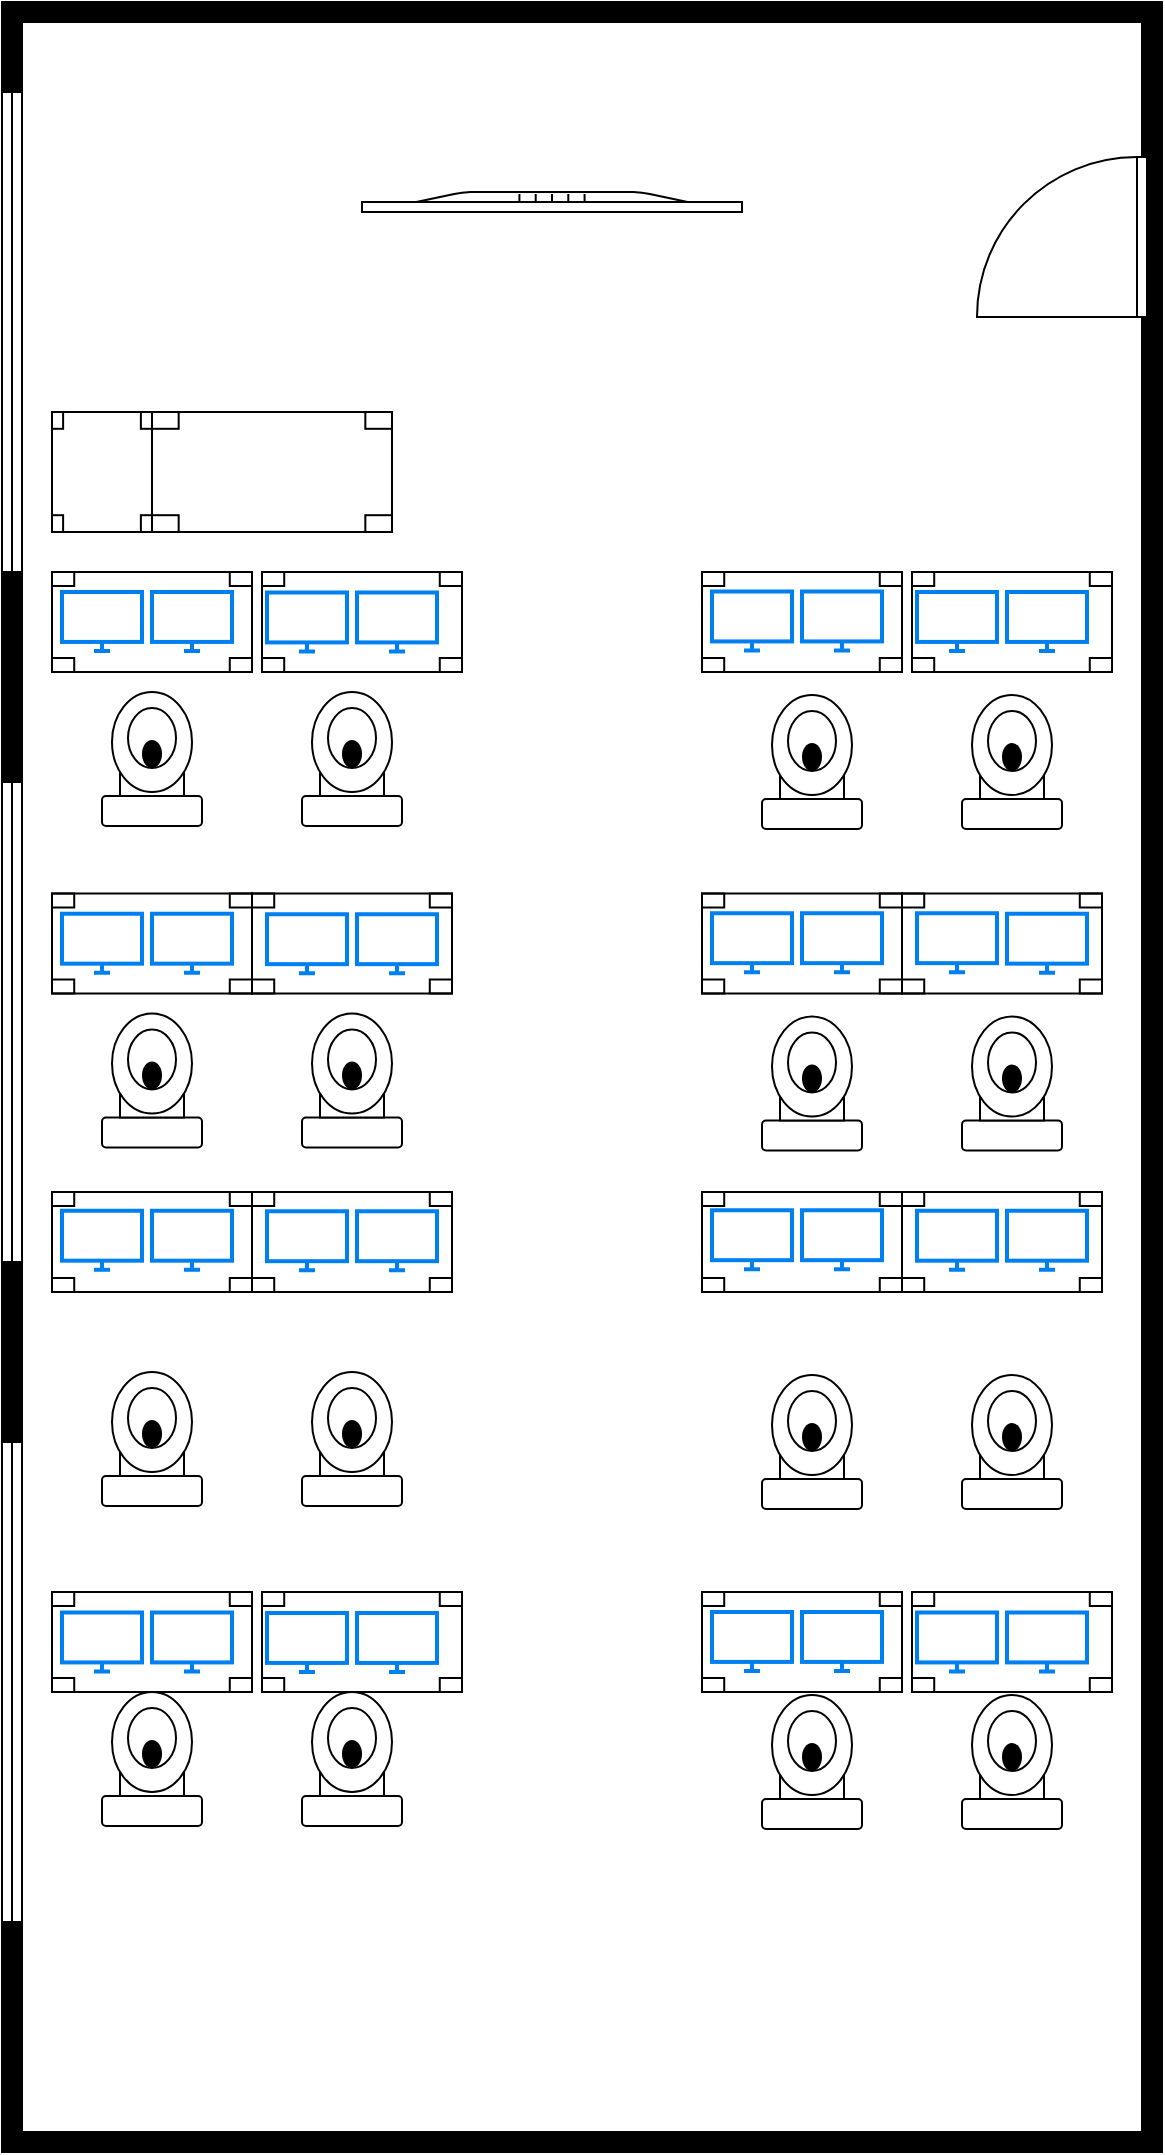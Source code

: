 <mxfile version="24.1.0" type="github">
  <diagram name="Stránka-1" id="7OuR9GHxpXgs6eLxH3t9">
    <mxGraphModel dx="2390" dy="1287" grid="1" gridSize="10" guides="1" tooltips="1" connect="1" arrows="1" fold="1" page="1" pageScale="1" pageWidth="4681" pageHeight="3300" math="0" shadow="0">
      <root>
        <mxCell id="0" />
        <mxCell id="1" parent="0" />
        <mxCell id="nHqA-4sxTTQiNWwl88GU-1" value="" style="verticalLabelPosition=bottom;html=1;verticalAlign=top;align=center;shape=mxgraph.floorplan.room;fillColor=strokeColor;rotation=-90;" vertex="1" parent="1">
          <mxGeometry x="1792.5" y="1362.5" width="1075" height="580" as="geometry" />
        </mxCell>
        <mxCell id="nHqA-4sxTTQiNWwl88GU-5" value="" style="verticalLabelPosition=bottom;html=1;verticalAlign=top;align=center;shape=mxgraph.floorplan.doorRight;aspect=fixed;rotation=90;" vertex="1" parent="1">
          <mxGeometry x="2530" y="1190" width="80" height="85" as="geometry" />
        </mxCell>
        <mxCell id="nHqA-4sxTTQiNWwl88GU-6" value="" style="verticalLabelPosition=bottom;html=1;verticalAlign=top;align=center;shape=mxgraph.floorplan.flat_tv;" vertex="1" parent="1">
          <mxGeometry x="2220" y="1210" width="190" height="10" as="geometry" />
        </mxCell>
        <mxCell id="nHqA-4sxTTQiNWwl88GU-8" value="" style="verticalLabelPosition=bottom;html=1;verticalAlign=top;align=center;shape=mxgraph.floorplan.table;" vertex="1" parent="1">
          <mxGeometry x="2115" y="1320" width="120" height="60" as="geometry" />
        </mxCell>
        <mxCell id="nHqA-4sxTTQiNWwl88GU-9" value="" style="verticalLabelPosition=bottom;html=1;verticalAlign=top;align=center;shape=mxgraph.floorplan.table;" vertex="1" parent="1">
          <mxGeometry x="2065" y="1400" width="100" height="50" as="geometry" />
        </mxCell>
        <mxCell id="nHqA-4sxTTQiNWwl88GU-13" value="" style="verticalLabelPosition=bottom;html=1;verticalAlign=top;align=center;shape=mxgraph.floorplan.window;rotation=90;" vertex="1" parent="1">
          <mxGeometry x="1925" y="1275" width="240" height="10" as="geometry" />
        </mxCell>
        <mxCell id="nHqA-4sxTTQiNWwl88GU-15" value="" style="verticalLabelPosition=bottom;html=1;verticalAlign=top;align=center;shape=mxgraph.floorplan.window;rotation=90;" vertex="1" parent="1">
          <mxGeometry x="1925" y="1950" width="240" height="10" as="geometry" />
        </mxCell>
        <mxCell id="nHqA-4sxTTQiNWwl88GU-16" value="" style="verticalLabelPosition=bottom;html=1;verticalAlign=top;align=center;shape=mxgraph.floorplan.table;" vertex="1" parent="1">
          <mxGeometry x="2065" y="1320" width="50" height="60" as="geometry" />
        </mxCell>
        <mxCell id="nHqA-4sxTTQiNWwl88GU-17" value="" style="verticalLabelPosition=bottom;html=1;verticalAlign=top;align=center;shape=mxgraph.floorplan.table;" vertex="1" parent="1">
          <mxGeometry x="2065" y="1560.75" width="100" height="50" as="geometry" />
        </mxCell>
        <mxCell id="nHqA-4sxTTQiNWwl88GU-18" value="" style="verticalLabelPosition=bottom;html=1;verticalAlign=top;align=center;shape=mxgraph.floorplan.table;" vertex="1" parent="1">
          <mxGeometry x="2065" y="1710" width="100" height="50" as="geometry" />
        </mxCell>
        <mxCell id="nHqA-4sxTTQiNWwl88GU-19" value="" style="verticalLabelPosition=bottom;html=1;verticalAlign=top;align=center;shape=mxgraph.floorplan.table;" vertex="1" parent="1">
          <mxGeometry x="2065" y="1910" width="100" height="50" as="geometry" />
        </mxCell>
        <mxCell id="nHqA-4sxTTQiNWwl88GU-20" value="" style="verticalLabelPosition=bottom;html=1;verticalAlign=top;align=center;shape=mxgraph.floorplan.window;rotation=90;" vertex="1" parent="1">
          <mxGeometry x="1925" y="1620" width="240" height="10" as="geometry" />
        </mxCell>
        <mxCell id="nHqA-4sxTTQiNWwl88GU-21" value="" style="verticalLabelPosition=bottom;html=1;verticalAlign=top;align=center;shape=mxgraph.floorplan.table;" vertex="1" parent="1">
          <mxGeometry x="2165" y="1560.75" width="100" height="50" as="geometry" />
        </mxCell>
        <mxCell id="nHqA-4sxTTQiNWwl88GU-22" value="" style="verticalLabelPosition=bottom;html=1;verticalAlign=top;align=center;shape=mxgraph.floorplan.table;" vertex="1" parent="1">
          <mxGeometry x="2165" y="1710" width="100" height="50" as="geometry" />
        </mxCell>
        <mxCell id="nHqA-4sxTTQiNWwl88GU-23" value="" style="verticalLabelPosition=bottom;html=1;verticalAlign=top;align=center;shape=mxgraph.floorplan.table;" vertex="1" parent="1">
          <mxGeometry x="2170" y="1400" width="100" height="50" as="geometry" />
        </mxCell>
        <mxCell id="nHqA-4sxTTQiNWwl88GU-24" value="" style="verticalLabelPosition=bottom;html=1;verticalAlign=top;align=center;shape=mxgraph.floorplan.table;" vertex="1" parent="1">
          <mxGeometry x="2170" y="1910" width="100" height="50" as="geometry" />
        </mxCell>
        <mxCell id="nHqA-4sxTTQiNWwl88GU-25" value="" style="verticalLabelPosition=bottom;html=1;verticalAlign=top;align=center;shape=mxgraph.floorplan.table;" vertex="1" parent="1">
          <mxGeometry x="2390" y="1400" width="100" height="50" as="geometry" />
        </mxCell>
        <mxCell id="nHqA-4sxTTQiNWwl88GU-26" value="" style="verticalLabelPosition=bottom;html=1;verticalAlign=top;align=center;shape=mxgraph.floorplan.table;" vertex="1" parent="1">
          <mxGeometry x="2390" y="1560.75" width="100" height="50" as="geometry" />
        </mxCell>
        <mxCell id="nHqA-4sxTTQiNWwl88GU-27" value="" style="verticalLabelPosition=bottom;html=1;verticalAlign=top;align=center;shape=mxgraph.floorplan.table;" vertex="1" parent="1">
          <mxGeometry x="2390" y="1710" width="100" height="50" as="geometry" />
        </mxCell>
        <mxCell id="nHqA-4sxTTQiNWwl88GU-28" value="" style="verticalLabelPosition=bottom;html=1;verticalAlign=top;align=center;shape=mxgraph.floorplan.table;" vertex="1" parent="1">
          <mxGeometry x="2390" y="1910" width="100" height="50" as="geometry" />
        </mxCell>
        <mxCell id="nHqA-4sxTTQiNWwl88GU-29" value="" style="verticalLabelPosition=bottom;html=1;verticalAlign=top;align=center;shape=mxgraph.floorplan.table;" vertex="1" parent="1">
          <mxGeometry x="2490" y="1560.75" width="100" height="50" as="geometry" />
        </mxCell>
        <mxCell id="nHqA-4sxTTQiNWwl88GU-30" value="" style="verticalLabelPosition=bottom;html=1;verticalAlign=top;align=center;shape=mxgraph.floorplan.table;" vertex="1" parent="1">
          <mxGeometry x="2490" y="1710" width="100" height="50" as="geometry" />
        </mxCell>
        <mxCell id="nHqA-4sxTTQiNWwl88GU-31" value="" style="verticalLabelPosition=bottom;html=1;verticalAlign=top;align=center;shape=mxgraph.floorplan.table;" vertex="1" parent="1">
          <mxGeometry x="2495" y="1400" width="100" height="50" as="geometry" />
        </mxCell>
        <mxCell id="nHqA-4sxTTQiNWwl88GU-32" value="" style="verticalLabelPosition=bottom;html=1;verticalAlign=top;align=center;shape=mxgraph.floorplan.table;" vertex="1" parent="1">
          <mxGeometry x="2495" y="1910" width="100" height="50" as="geometry" />
        </mxCell>
        <mxCell id="nHqA-4sxTTQiNWwl88GU-33" value="" style="verticalLabelPosition=bottom;html=1;verticalAlign=top;align=center;shape=mxgraph.floorplan.toilet;rotation=-180;" vertex="1" parent="1">
          <mxGeometry x="2090" y="1460" width="50" height="67" as="geometry" />
        </mxCell>
        <mxCell id="nHqA-4sxTTQiNWwl88GU-34" value="" style="verticalLabelPosition=bottom;html=1;verticalAlign=top;align=center;shape=mxgraph.floorplan.toilet;rotation=-180;" vertex="1" parent="1">
          <mxGeometry x="2190" y="1460" width="50" height="67" as="geometry" />
        </mxCell>
        <mxCell id="nHqA-4sxTTQiNWwl88GU-35" value="" style="verticalLabelPosition=bottom;html=1;verticalAlign=top;align=center;shape=mxgraph.floorplan.toilet;rotation=-180;" vertex="1" parent="1">
          <mxGeometry x="2090" y="1620.75" width="50" height="67" as="geometry" />
        </mxCell>
        <mxCell id="nHqA-4sxTTQiNWwl88GU-36" value="" style="verticalLabelPosition=bottom;html=1;verticalAlign=top;align=center;shape=mxgraph.floorplan.toilet;rotation=-180;" vertex="1" parent="1">
          <mxGeometry x="2190" y="1620.75" width="50" height="67" as="geometry" />
        </mxCell>
        <mxCell id="nHqA-4sxTTQiNWwl88GU-37" value="" style="verticalLabelPosition=bottom;html=1;verticalAlign=top;align=center;shape=mxgraph.floorplan.toilet;rotation=-180;" vertex="1" parent="1">
          <mxGeometry x="2420" y="1461.5" width="50" height="67" as="geometry" />
        </mxCell>
        <mxCell id="nHqA-4sxTTQiNWwl88GU-38" value="" style="verticalLabelPosition=bottom;html=1;verticalAlign=top;align=center;shape=mxgraph.floorplan.toilet;rotation=-180;" vertex="1" parent="1">
          <mxGeometry x="2520" y="1461.5" width="50" height="67" as="geometry" />
        </mxCell>
        <mxCell id="nHqA-4sxTTQiNWwl88GU-39" value="" style="verticalLabelPosition=bottom;html=1;verticalAlign=top;align=center;shape=mxgraph.floorplan.toilet;rotation=-180;" vertex="1" parent="1">
          <mxGeometry x="2420" y="1622.25" width="50" height="67" as="geometry" />
        </mxCell>
        <mxCell id="nHqA-4sxTTQiNWwl88GU-40" value="" style="verticalLabelPosition=bottom;html=1;verticalAlign=top;align=center;shape=mxgraph.floorplan.toilet;rotation=-180;" vertex="1" parent="1">
          <mxGeometry x="2520" y="1622.25" width="50" height="67" as="geometry" />
        </mxCell>
        <mxCell id="nHqA-4sxTTQiNWwl88GU-43" value="" style="verticalLabelPosition=bottom;html=1;verticalAlign=top;align=center;shape=mxgraph.floorplan.toilet;rotation=-180;" vertex="1" parent="1">
          <mxGeometry x="2090" y="1800" width="50" height="67" as="geometry" />
        </mxCell>
        <mxCell id="nHqA-4sxTTQiNWwl88GU-44" value="" style="verticalLabelPosition=bottom;html=1;verticalAlign=top;align=center;shape=mxgraph.floorplan.toilet;rotation=-180;" vertex="1" parent="1">
          <mxGeometry x="2190" y="1800" width="50" height="67" as="geometry" />
        </mxCell>
        <mxCell id="nHqA-4sxTTQiNWwl88GU-45" value="" style="verticalLabelPosition=bottom;html=1;verticalAlign=top;align=center;shape=mxgraph.floorplan.toilet;rotation=-180;" vertex="1" parent="1">
          <mxGeometry x="2090" y="1960" width="50" height="67" as="geometry" />
        </mxCell>
        <mxCell id="nHqA-4sxTTQiNWwl88GU-46" value="" style="verticalLabelPosition=bottom;html=1;verticalAlign=top;align=center;shape=mxgraph.floorplan.toilet;rotation=-180;" vertex="1" parent="1">
          <mxGeometry x="2190" y="1960" width="50" height="67" as="geometry" />
        </mxCell>
        <mxCell id="nHqA-4sxTTQiNWwl88GU-47" value="" style="verticalLabelPosition=bottom;html=1;verticalAlign=top;align=center;shape=mxgraph.floorplan.toilet;rotation=-180;" vertex="1" parent="1">
          <mxGeometry x="2420" y="1801.5" width="50" height="67" as="geometry" />
        </mxCell>
        <mxCell id="nHqA-4sxTTQiNWwl88GU-48" value="" style="verticalLabelPosition=bottom;html=1;verticalAlign=top;align=center;shape=mxgraph.floorplan.toilet;rotation=-180;" vertex="1" parent="1">
          <mxGeometry x="2520" y="1801.5" width="50" height="67" as="geometry" />
        </mxCell>
        <mxCell id="nHqA-4sxTTQiNWwl88GU-49" value="" style="verticalLabelPosition=bottom;html=1;verticalAlign=top;align=center;shape=mxgraph.floorplan.toilet;rotation=-180;" vertex="1" parent="1">
          <mxGeometry x="2420" y="1961.5" width="50" height="67" as="geometry" />
        </mxCell>
        <mxCell id="nHqA-4sxTTQiNWwl88GU-50" value="" style="verticalLabelPosition=bottom;html=1;verticalAlign=top;align=center;shape=mxgraph.floorplan.toilet;rotation=-180;" vertex="1" parent="1">
          <mxGeometry x="2520" y="1961.5" width="50" height="67" as="geometry" />
        </mxCell>
        <mxCell id="nHqA-4sxTTQiNWwl88GU-51" value="" style="html=1;verticalLabelPosition=bottom;align=center;labelBackgroundColor=#ffffff;verticalAlign=top;strokeWidth=2;strokeColor=#0080F0;shadow=0;dashed=0;shape=mxgraph.ios7.icons.monitor;rotation=0;" vertex="1" parent="1">
          <mxGeometry x="2070" y="1410" width="40" height="29.5" as="geometry" />
        </mxCell>
        <mxCell id="nHqA-4sxTTQiNWwl88GU-52" value="" style="html=1;verticalLabelPosition=bottom;align=center;labelBackgroundColor=#ffffff;verticalAlign=top;strokeWidth=2;strokeColor=#0080F0;shadow=0;dashed=0;shape=mxgraph.ios7.icons.monitor;rotation=0;" vertex="1" parent="1">
          <mxGeometry x="2115" y="1410" width="40" height="29.5" as="geometry" />
        </mxCell>
        <mxCell id="nHqA-4sxTTQiNWwl88GU-53" value="" style="html=1;verticalLabelPosition=bottom;align=center;labelBackgroundColor=#ffffff;verticalAlign=top;strokeWidth=2;strokeColor=#0080F0;shadow=0;dashed=0;shape=mxgraph.ios7.icons.monitor;rotation=0;" vertex="1" parent="1">
          <mxGeometry x="2172.5" y="1410.25" width="40" height="29.5" as="geometry" />
        </mxCell>
        <mxCell id="nHqA-4sxTTQiNWwl88GU-54" value="" style="html=1;verticalLabelPosition=bottom;align=center;labelBackgroundColor=#ffffff;verticalAlign=top;strokeWidth=2;strokeColor=#0080F0;shadow=0;dashed=0;shape=mxgraph.ios7.icons.monitor;rotation=0;" vertex="1" parent="1">
          <mxGeometry x="2217.5" y="1410.25" width="40" height="29.5" as="geometry" />
        </mxCell>
        <mxCell id="nHqA-4sxTTQiNWwl88GU-55" value="" style="html=1;verticalLabelPosition=bottom;align=center;labelBackgroundColor=#ffffff;verticalAlign=top;strokeWidth=2;strokeColor=#0080F0;shadow=0;dashed=0;shape=mxgraph.ios7.icons.monitor;rotation=0;" vertex="1" parent="1">
          <mxGeometry x="2070" y="1570.87" width="40" height="29.5" as="geometry" />
        </mxCell>
        <mxCell id="nHqA-4sxTTQiNWwl88GU-56" value="" style="html=1;verticalLabelPosition=bottom;align=center;labelBackgroundColor=#ffffff;verticalAlign=top;strokeWidth=2;strokeColor=#0080F0;shadow=0;dashed=0;shape=mxgraph.ios7.icons.monitor;rotation=0;" vertex="1" parent="1">
          <mxGeometry x="2115" y="1570.87" width="40" height="29.5" as="geometry" />
        </mxCell>
        <mxCell id="nHqA-4sxTTQiNWwl88GU-57" value="" style="html=1;verticalLabelPosition=bottom;align=center;labelBackgroundColor=#ffffff;verticalAlign=top;strokeWidth=2;strokeColor=#0080F0;shadow=0;dashed=0;shape=mxgraph.ios7.icons.monitor;rotation=0;" vertex="1" parent="1">
          <mxGeometry x="2172.5" y="1571.12" width="40" height="29.5" as="geometry" />
        </mxCell>
        <mxCell id="nHqA-4sxTTQiNWwl88GU-58" value="" style="html=1;verticalLabelPosition=bottom;align=center;labelBackgroundColor=#ffffff;verticalAlign=top;strokeWidth=2;strokeColor=#0080F0;shadow=0;dashed=0;shape=mxgraph.ios7.icons.monitor;rotation=0;" vertex="1" parent="1">
          <mxGeometry x="2217.5" y="1571.12" width="40" height="29.5" as="geometry" />
        </mxCell>
        <mxCell id="nHqA-4sxTTQiNWwl88GU-59" value="" style="html=1;verticalLabelPosition=bottom;align=center;labelBackgroundColor=#ffffff;verticalAlign=top;strokeWidth=2;strokeColor=#0080F0;shadow=0;dashed=0;shape=mxgraph.ios7.icons.monitor;rotation=0;" vertex="1" parent="1">
          <mxGeometry x="2070" y="1719.38" width="40" height="29.5" as="geometry" />
        </mxCell>
        <mxCell id="nHqA-4sxTTQiNWwl88GU-60" value="" style="html=1;verticalLabelPosition=bottom;align=center;labelBackgroundColor=#ffffff;verticalAlign=top;strokeWidth=2;strokeColor=#0080F0;shadow=0;dashed=0;shape=mxgraph.ios7.icons.monitor;rotation=0;" vertex="1" parent="1">
          <mxGeometry x="2115" y="1719.38" width="40" height="29.5" as="geometry" />
        </mxCell>
        <mxCell id="nHqA-4sxTTQiNWwl88GU-61" value="" style="html=1;verticalLabelPosition=bottom;align=center;labelBackgroundColor=#ffffff;verticalAlign=top;strokeWidth=2;strokeColor=#0080F0;shadow=0;dashed=0;shape=mxgraph.ios7.icons.monitor;rotation=0;" vertex="1" parent="1">
          <mxGeometry x="2172.5" y="1719.63" width="40" height="29.5" as="geometry" />
        </mxCell>
        <mxCell id="nHqA-4sxTTQiNWwl88GU-62" value="" style="html=1;verticalLabelPosition=bottom;align=center;labelBackgroundColor=#ffffff;verticalAlign=top;strokeWidth=2;strokeColor=#0080F0;shadow=0;dashed=0;shape=mxgraph.ios7.icons.monitor;rotation=0;" vertex="1" parent="1">
          <mxGeometry x="2217.5" y="1719.63" width="40" height="29.5" as="geometry" />
        </mxCell>
        <mxCell id="nHqA-4sxTTQiNWwl88GU-63" value="" style="html=1;verticalLabelPosition=bottom;align=center;labelBackgroundColor=#ffffff;verticalAlign=top;strokeWidth=2;strokeColor=#0080F0;shadow=0;dashed=0;shape=mxgraph.ios7.icons.monitor;rotation=0;" vertex="1" parent="1">
          <mxGeometry x="2070" y="1920.25" width="40" height="29.5" as="geometry" />
        </mxCell>
        <mxCell id="nHqA-4sxTTQiNWwl88GU-64" value="" style="html=1;verticalLabelPosition=bottom;align=center;labelBackgroundColor=#ffffff;verticalAlign=top;strokeWidth=2;strokeColor=#0080F0;shadow=0;dashed=0;shape=mxgraph.ios7.icons.monitor;rotation=0;" vertex="1" parent="1">
          <mxGeometry x="2115" y="1920.25" width="40" height="29.5" as="geometry" />
        </mxCell>
        <mxCell id="nHqA-4sxTTQiNWwl88GU-65" value="" style="html=1;verticalLabelPosition=bottom;align=center;labelBackgroundColor=#ffffff;verticalAlign=top;strokeWidth=2;strokeColor=#0080F0;shadow=0;dashed=0;shape=mxgraph.ios7.icons.monitor;rotation=0;" vertex="1" parent="1">
          <mxGeometry x="2172.5" y="1920.5" width="40" height="29.5" as="geometry" />
        </mxCell>
        <mxCell id="nHqA-4sxTTQiNWwl88GU-66" value="" style="html=1;verticalLabelPosition=bottom;align=center;labelBackgroundColor=#ffffff;verticalAlign=top;strokeWidth=2;strokeColor=#0080F0;shadow=0;dashed=0;shape=mxgraph.ios7.icons.monitor;rotation=0;" vertex="1" parent="1">
          <mxGeometry x="2217.5" y="1920.5" width="40" height="29.5" as="geometry" />
        </mxCell>
        <mxCell id="nHqA-4sxTTQiNWwl88GU-68" value="" style="html=1;verticalLabelPosition=bottom;align=center;labelBackgroundColor=#ffffff;verticalAlign=top;strokeWidth=2;strokeColor=#0080F0;shadow=0;dashed=0;shape=mxgraph.ios7.icons.monitor;rotation=0;" vertex="1" parent="1">
          <mxGeometry x="2395" y="1409.75" width="40" height="29.5" as="geometry" />
        </mxCell>
        <mxCell id="nHqA-4sxTTQiNWwl88GU-69" value="" style="html=1;verticalLabelPosition=bottom;align=center;labelBackgroundColor=#ffffff;verticalAlign=top;strokeWidth=2;strokeColor=#0080F0;shadow=0;dashed=0;shape=mxgraph.ios7.icons.monitor;rotation=0;" vertex="1" parent="1">
          <mxGeometry x="2440" y="1409.75" width="40" height="29.5" as="geometry" />
        </mxCell>
        <mxCell id="nHqA-4sxTTQiNWwl88GU-70" value="" style="html=1;verticalLabelPosition=bottom;align=center;labelBackgroundColor=#ffffff;verticalAlign=top;strokeWidth=2;strokeColor=#0080F0;shadow=0;dashed=0;shape=mxgraph.ios7.icons.monitor;rotation=0;" vertex="1" parent="1">
          <mxGeometry x="2497.5" y="1410" width="40" height="29.5" as="geometry" />
        </mxCell>
        <mxCell id="nHqA-4sxTTQiNWwl88GU-71" value="" style="html=1;verticalLabelPosition=bottom;align=center;labelBackgroundColor=#ffffff;verticalAlign=top;strokeWidth=2;strokeColor=#0080F0;shadow=0;dashed=0;shape=mxgraph.ios7.icons.monitor;rotation=0;" vertex="1" parent="1">
          <mxGeometry x="2542.5" y="1410" width="40" height="29.5" as="geometry" />
        </mxCell>
        <mxCell id="nHqA-4sxTTQiNWwl88GU-72" value="" style="html=1;verticalLabelPosition=bottom;align=center;labelBackgroundColor=#ffffff;verticalAlign=top;strokeWidth=2;strokeColor=#0080F0;shadow=0;dashed=0;shape=mxgraph.ios7.icons.monitor;rotation=0;" vertex="1" parent="1">
          <mxGeometry x="2395" y="1570.62" width="40" height="29.5" as="geometry" />
        </mxCell>
        <mxCell id="nHqA-4sxTTQiNWwl88GU-73" value="" style="html=1;verticalLabelPosition=bottom;align=center;labelBackgroundColor=#ffffff;verticalAlign=top;strokeWidth=2;strokeColor=#0080F0;shadow=0;dashed=0;shape=mxgraph.ios7.icons.monitor;rotation=0;" vertex="1" parent="1">
          <mxGeometry x="2440" y="1570.62" width="40" height="29.5" as="geometry" />
        </mxCell>
        <mxCell id="nHqA-4sxTTQiNWwl88GU-74" value="" style="html=1;verticalLabelPosition=bottom;align=center;labelBackgroundColor=#ffffff;verticalAlign=top;strokeWidth=2;strokeColor=#0080F0;shadow=0;dashed=0;shape=mxgraph.ios7.icons.monitor;rotation=0;" vertex="1" parent="1">
          <mxGeometry x="2542.5" y="1570.87" width="40" height="29.5" as="geometry" />
        </mxCell>
        <mxCell id="nHqA-4sxTTQiNWwl88GU-75" value="" style="html=1;verticalLabelPosition=bottom;align=center;labelBackgroundColor=#ffffff;verticalAlign=top;strokeWidth=2;strokeColor=#0080F0;shadow=0;dashed=0;shape=mxgraph.ios7.icons.monitor;rotation=0;" vertex="1" parent="1">
          <mxGeometry x="2395" y="1719.13" width="40" height="29.5" as="geometry" />
        </mxCell>
        <mxCell id="nHqA-4sxTTQiNWwl88GU-76" value="" style="html=1;verticalLabelPosition=bottom;align=center;labelBackgroundColor=#ffffff;verticalAlign=top;strokeWidth=2;strokeColor=#0080F0;shadow=0;dashed=0;shape=mxgraph.ios7.icons.monitor;rotation=0;" vertex="1" parent="1">
          <mxGeometry x="2440" y="1719.13" width="40" height="29.5" as="geometry" />
        </mxCell>
        <mxCell id="nHqA-4sxTTQiNWwl88GU-77" value="" style="html=1;verticalLabelPosition=bottom;align=center;labelBackgroundColor=#ffffff;verticalAlign=top;strokeWidth=2;strokeColor=#0080F0;shadow=0;dashed=0;shape=mxgraph.ios7.icons.monitor;rotation=0;" vertex="1" parent="1">
          <mxGeometry x="2497.5" y="1719.38" width="40" height="29.5" as="geometry" />
        </mxCell>
        <mxCell id="nHqA-4sxTTQiNWwl88GU-78" value="" style="html=1;verticalLabelPosition=bottom;align=center;labelBackgroundColor=#ffffff;verticalAlign=top;strokeWidth=2;strokeColor=#0080F0;shadow=0;dashed=0;shape=mxgraph.ios7.icons.monitor;rotation=0;" vertex="1" parent="1">
          <mxGeometry x="2542.5" y="1719.38" width="40" height="29.5" as="geometry" />
        </mxCell>
        <mxCell id="nHqA-4sxTTQiNWwl88GU-79" value="" style="html=1;verticalLabelPosition=bottom;align=center;labelBackgroundColor=#ffffff;verticalAlign=top;strokeWidth=2;strokeColor=#0080F0;shadow=0;dashed=0;shape=mxgraph.ios7.icons.monitor;rotation=0;" vertex="1" parent="1">
          <mxGeometry x="2395" y="1920" width="40" height="29.5" as="geometry" />
        </mxCell>
        <mxCell id="nHqA-4sxTTQiNWwl88GU-80" value="" style="html=1;verticalLabelPosition=bottom;align=center;labelBackgroundColor=#ffffff;verticalAlign=top;strokeWidth=2;strokeColor=#0080F0;shadow=0;dashed=0;shape=mxgraph.ios7.icons.monitor;rotation=0;" vertex="1" parent="1">
          <mxGeometry x="2440" y="1920" width="40" height="29.5" as="geometry" />
        </mxCell>
        <mxCell id="nHqA-4sxTTQiNWwl88GU-81" value="" style="html=1;verticalLabelPosition=bottom;align=center;labelBackgroundColor=#ffffff;verticalAlign=top;strokeWidth=2;strokeColor=#0080F0;shadow=0;dashed=0;shape=mxgraph.ios7.icons.monitor;rotation=0;" vertex="1" parent="1">
          <mxGeometry x="2497.5" y="1920.25" width="40" height="29.5" as="geometry" />
        </mxCell>
        <mxCell id="nHqA-4sxTTQiNWwl88GU-82" value="" style="html=1;verticalLabelPosition=bottom;align=center;labelBackgroundColor=#ffffff;verticalAlign=top;strokeWidth=2;strokeColor=#0080F0;shadow=0;dashed=0;shape=mxgraph.ios7.icons.monitor;rotation=0;" vertex="1" parent="1">
          <mxGeometry x="2542.5" y="1920.25" width="40" height="29.5" as="geometry" />
        </mxCell>
        <mxCell id="nHqA-4sxTTQiNWwl88GU-83" value="" style="html=1;verticalLabelPosition=bottom;align=center;labelBackgroundColor=#ffffff;verticalAlign=top;strokeWidth=2;strokeColor=#0080F0;shadow=0;dashed=0;shape=mxgraph.ios7.icons.monitor;rotation=0;" vertex="1" parent="1">
          <mxGeometry x="2497.5" y="1570.62" width="40" height="29.5" as="geometry" />
        </mxCell>
      </root>
    </mxGraphModel>
  </diagram>
</mxfile>
